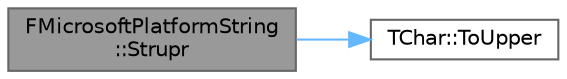 digraph "FMicrosoftPlatformString::Strupr"
{
 // INTERACTIVE_SVG=YES
 // LATEX_PDF_SIZE
  bgcolor="transparent";
  edge [fontname=Helvetica,fontsize=10,labelfontname=Helvetica,labelfontsize=10];
  node [fontname=Helvetica,fontsize=10,shape=box,height=0.2,width=0.4];
  rankdir="LR";
  Node1 [id="Node000001",label="FMicrosoftPlatformString\l::Strupr",height=0.2,width=0.4,color="gray40", fillcolor="grey60", style="filled", fontcolor="black",tooltip=" "];
  Node1 -> Node2 [id="edge1_Node000001_Node000002",color="steelblue1",style="solid",tooltip=" "];
  Node2 [id="Node000002",label="TChar::ToUpper",height=0.2,width=0.4,color="grey40", fillcolor="white", style="filled",URL="$d2/d80/structTChar.html#aac4391f075601d2adf118e96acf8da83",tooltip="Only converts ASCII characters, same as CRT to[w]upper() with standard C locale."];
}

